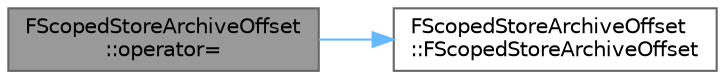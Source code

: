 digraph "FScopedStoreArchiveOffset::operator="
{
 // INTERACTIVE_SVG=YES
 // LATEX_PDF_SIZE
  bgcolor="transparent";
  edge [fontname=Helvetica,fontsize=10,labelfontname=Helvetica,labelfontsize=10];
  node [fontname=Helvetica,fontsize=10,shape=box,height=0.2,width=0.4];
  rankdir="LR";
  Node1 [id="Node000001",label="FScopedStoreArchiveOffset\l::operator=",height=0.2,width=0.4,color="gray40", fillcolor="grey60", style="filled", fontcolor="black",tooltip=" "];
  Node1 -> Node2 [id="edge1_Node000001_Node000002",color="steelblue1",style="solid",tooltip=" "];
  Node2 [id="Node000002",label="FScopedStoreArchiveOffset\l::FScopedStoreArchiveOffset",height=0.2,width=0.4,color="grey40", fillcolor="white", style="filled",URL="$dd/d79/classFScopedStoreArchiveOffset.html#aadb04b2b63f1921a2e2a378f593a76b6",tooltip=" "];
}
